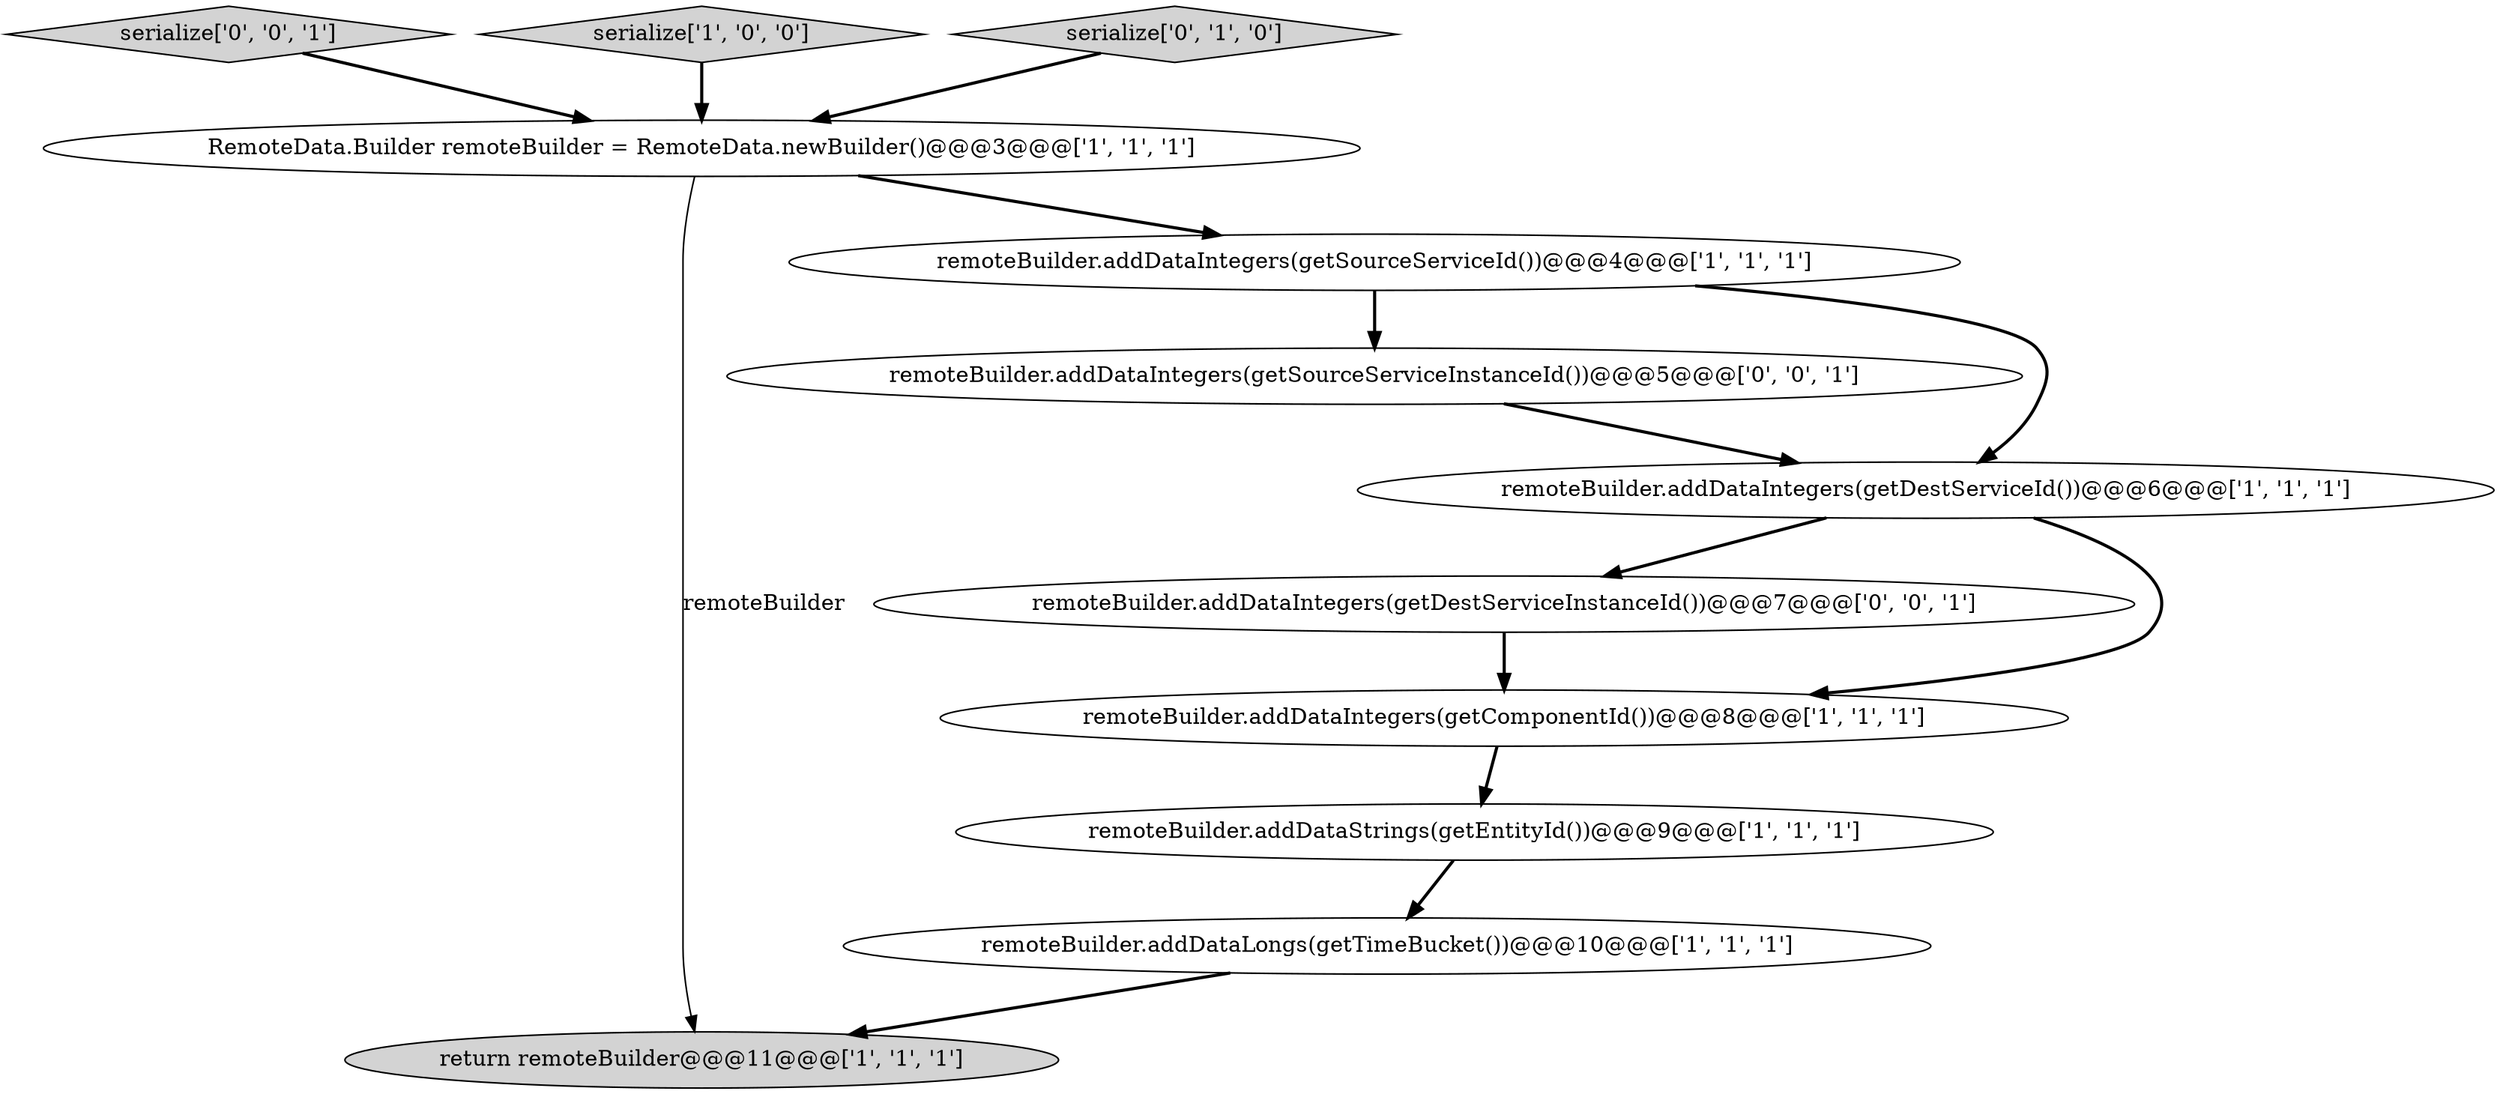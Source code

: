 digraph {
10 [style = filled, label = "serialize['0', '0', '1']", fillcolor = lightgray, shape = diamond image = "AAA0AAABBB3BBB"];
11 [style = filled, label = "remoteBuilder.addDataIntegers(getSourceServiceInstanceId())@@@5@@@['0', '0', '1']", fillcolor = white, shape = ellipse image = "AAA0AAABBB3BBB"];
6 [style = filled, label = "serialize['1', '0', '0']", fillcolor = lightgray, shape = diamond image = "AAA0AAABBB1BBB"];
3 [style = filled, label = "return remoteBuilder@@@11@@@['1', '1', '1']", fillcolor = lightgray, shape = ellipse image = "AAA0AAABBB1BBB"];
8 [style = filled, label = "serialize['0', '1', '0']", fillcolor = lightgray, shape = diamond image = "AAA0AAABBB2BBB"];
0 [style = filled, label = "remoteBuilder.addDataStrings(getEntityId())@@@9@@@['1', '1', '1']", fillcolor = white, shape = ellipse image = "AAA0AAABBB1BBB"];
9 [style = filled, label = "remoteBuilder.addDataIntegers(getDestServiceInstanceId())@@@7@@@['0', '0', '1']", fillcolor = white, shape = ellipse image = "AAA0AAABBB3BBB"];
5 [style = filled, label = "remoteBuilder.addDataIntegers(getDestServiceId())@@@6@@@['1', '1', '1']", fillcolor = white, shape = ellipse image = "AAA0AAABBB1BBB"];
1 [style = filled, label = "remoteBuilder.addDataLongs(getTimeBucket())@@@10@@@['1', '1', '1']", fillcolor = white, shape = ellipse image = "AAA0AAABBB1BBB"];
2 [style = filled, label = "RemoteData.Builder remoteBuilder = RemoteData.newBuilder()@@@3@@@['1', '1', '1']", fillcolor = white, shape = ellipse image = "AAA0AAABBB1BBB"];
7 [style = filled, label = "remoteBuilder.addDataIntegers(getComponentId())@@@8@@@['1', '1', '1']", fillcolor = white, shape = ellipse image = "AAA0AAABBB1BBB"];
4 [style = filled, label = "remoteBuilder.addDataIntegers(getSourceServiceId())@@@4@@@['1', '1', '1']", fillcolor = white, shape = ellipse image = "AAA0AAABBB1BBB"];
4->11 [style = bold, label=""];
4->5 [style = bold, label=""];
1->3 [style = bold, label=""];
8->2 [style = bold, label=""];
5->7 [style = bold, label=""];
2->3 [style = solid, label="remoteBuilder"];
2->4 [style = bold, label=""];
10->2 [style = bold, label=""];
5->9 [style = bold, label=""];
7->0 [style = bold, label=""];
0->1 [style = bold, label=""];
6->2 [style = bold, label=""];
11->5 [style = bold, label=""];
9->7 [style = bold, label=""];
}
